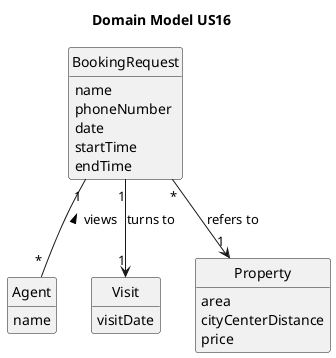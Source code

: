 @startuml
skinparam monochrome true
skinparam packageStyle rectangle
skinparam shadowing false

skinparam classAttributeIconSize 0

hide circle
hide methods

title Domain Model US16

class Agent {
    name
}

class BookingRequest{
    name
    phoneNumber
    date
    startTime
    endTime

}

class Visit{
    visitDate
}

class Property{
    area
    cityCenterDistance
    price
}

BookingRequest "1" -- "*" Agent : views <
BookingRequest "*" --> "1" Property : refers to
BookingRequest "1" --> "1" Visit : turns to

@enduml